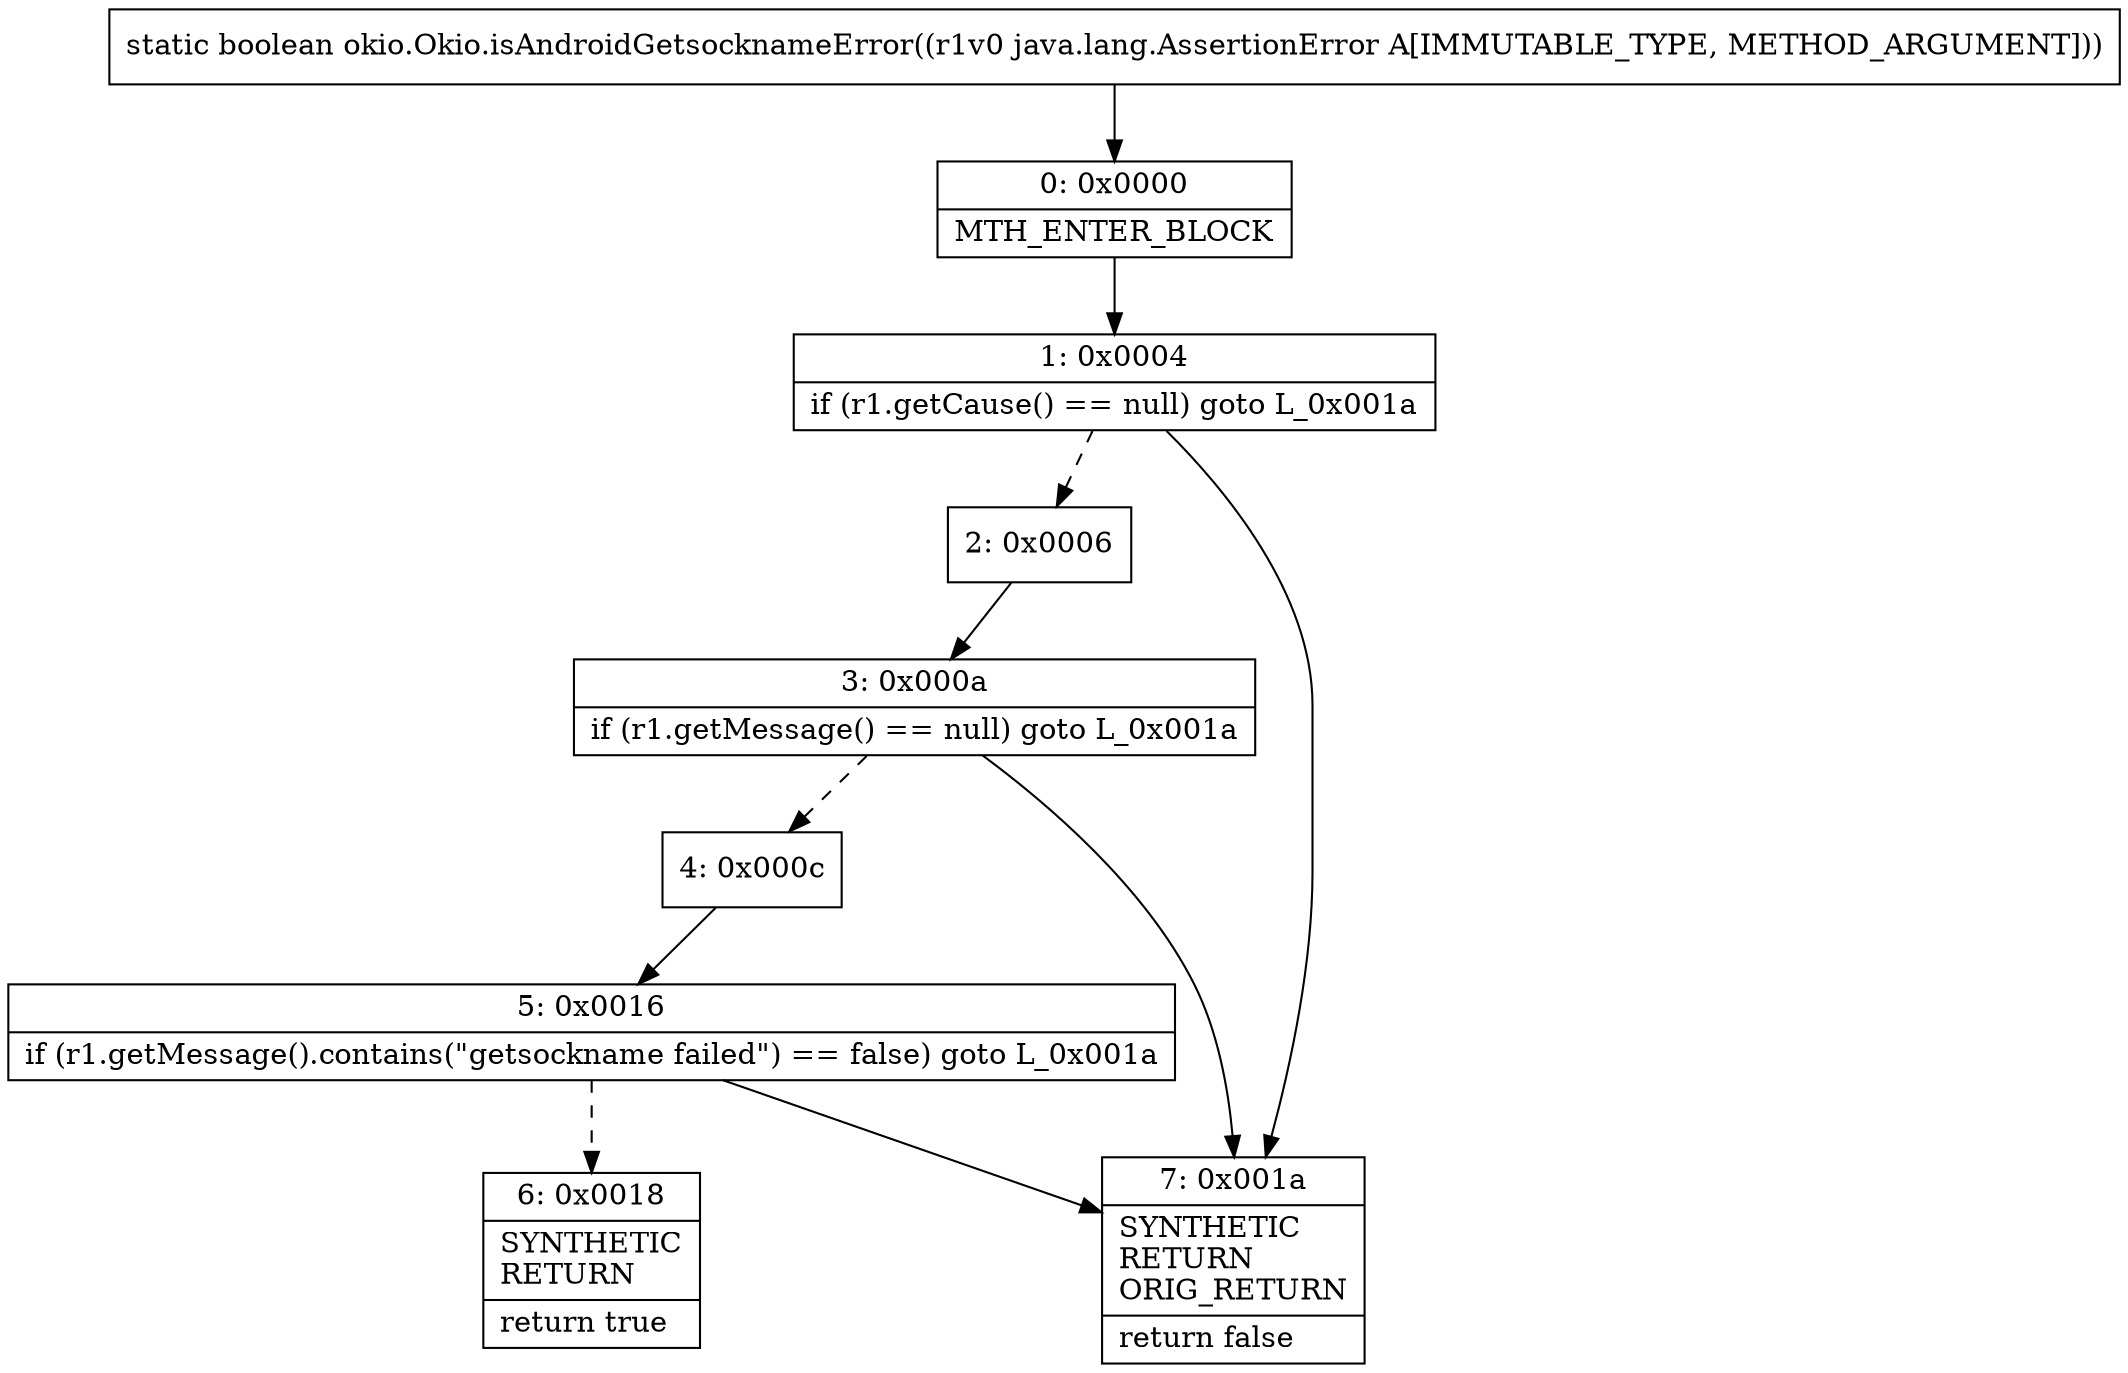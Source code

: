 digraph "CFG forokio.Okio.isAndroidGetsocknameError(Ljava\/lang\/AssertionError;)Z" {
Node_0 [shape=record,label="{0\:\ 0x0000|MTH_ENTER_BLOCK\l}"];
Node_1 [shape=record,label="{1\:\ 0x0004|if (r1.getCause() == null) goto L_0x001a\l}"];
Node_2 [shape=record,label="{2\:\ 0x0006}"];
Node_3 [shape=record,label="{3\:\ 0x000a|if (r1.getMessage() == null) goto L_0x001a\l}"];
Node_4 [shape=record,label="{4\:\ 0x000c}"];
Node_5 [shape=record,label="{5\:\ 0x0016|if (r1.getMessage().contains(\"getsockname failed\") == false) goto L_0x001a\l}"];
Node_6 [shape=record,label="{6\:\ 0x0018|SYNTHETIC\lRETURN\l|return true\l}"];
Node_7 [shape=record,label="{7\:\ 0x001a|SYNTHETIC\lRETURN\lORIG_RETURN\l|return false\l}"];
MethodNode[shape=record,label="{static boolean okio.Okio.isAndroidGetsocknameError((r1v0 java.lang.AssertionError A[IMMUTABLE_TYPE, METHOD_ARGUMENT])) }"];
MethodNode -> Node_0;
Node_0 -> Node_1;
Node_1 -> Node_2[style=dashed];
Node_1 -> Node_7;
Node_2 -> Node_3;
Node_3 -> Node_4[style=dashed];
Node_3 -> Node_7;
Node_4 -> Node_5;
Node_5 -> Node_6[style=dashed];
Node_5 -> Node_7;
}

